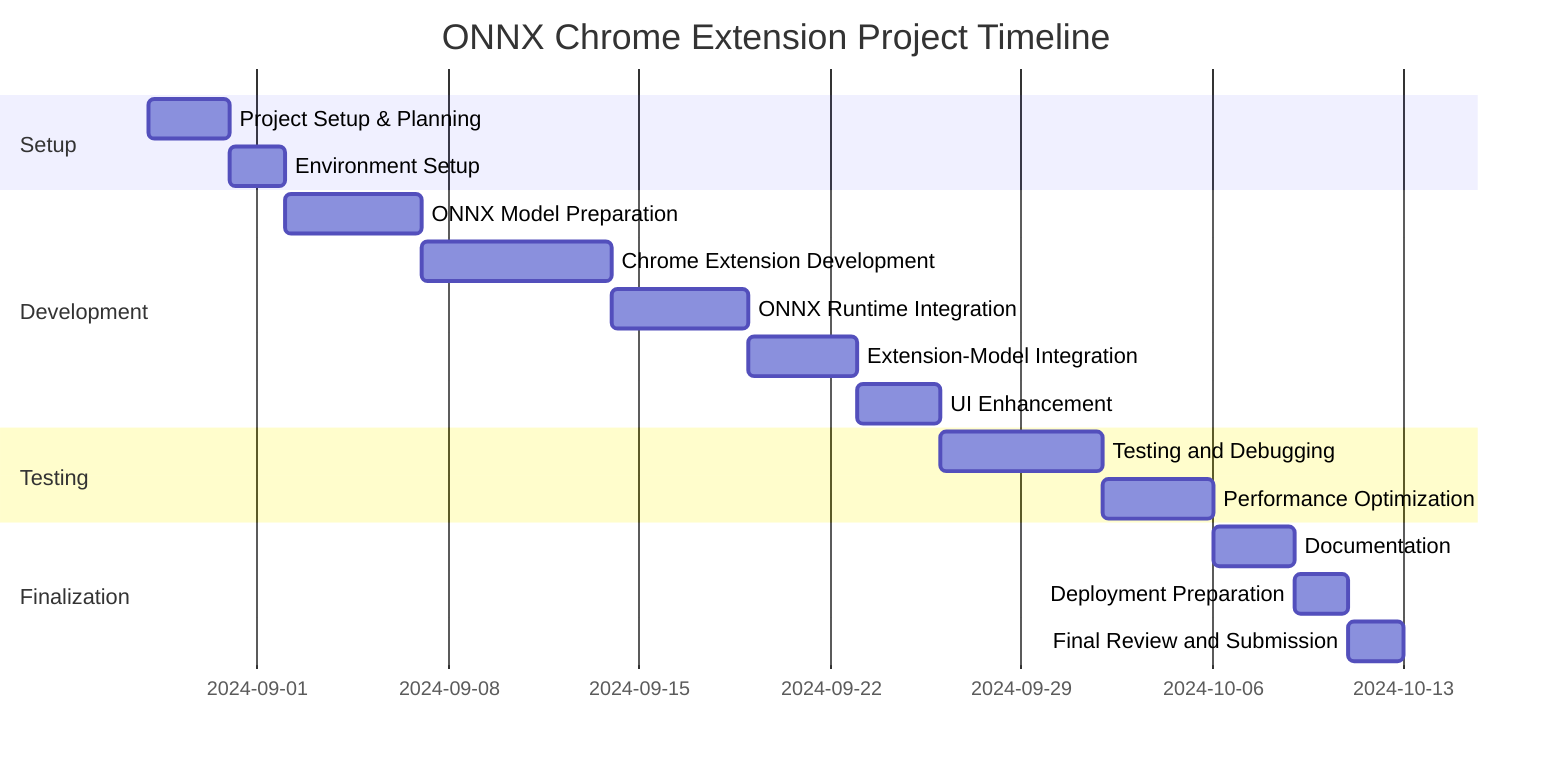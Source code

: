 gantt
    title ONNX Chrome Extension Project Timeline
    dateFormat  YYYY-MM-DD
    section Setup
    Project Setup & Planning      :a1, 2024-08-28, 3d
    Environment Setup             :a2, after a1, 2d
    section Development
    ONNX Model Preparation        :a3, after a2, 5d
    Chrome Extension Development  :a4, after a3, 7d
    ONNX Runtime Integration      :a5, after a4, 5d
    Extension-Model Integration   :a6, after a5, 4d
    UI Enhancement                :a7, after a6, 3d
    section Testing
    Testing and Debugging         :a8, after a7, 6d
    Performance Optimization      :a9, after a8, 4d
    section Finalization
    Documentation                 :a10, after a9, 3d
    Deployment Preparation        :a11, after a10, 2d
    Final Review and Submission   :a12, after a11, 2d